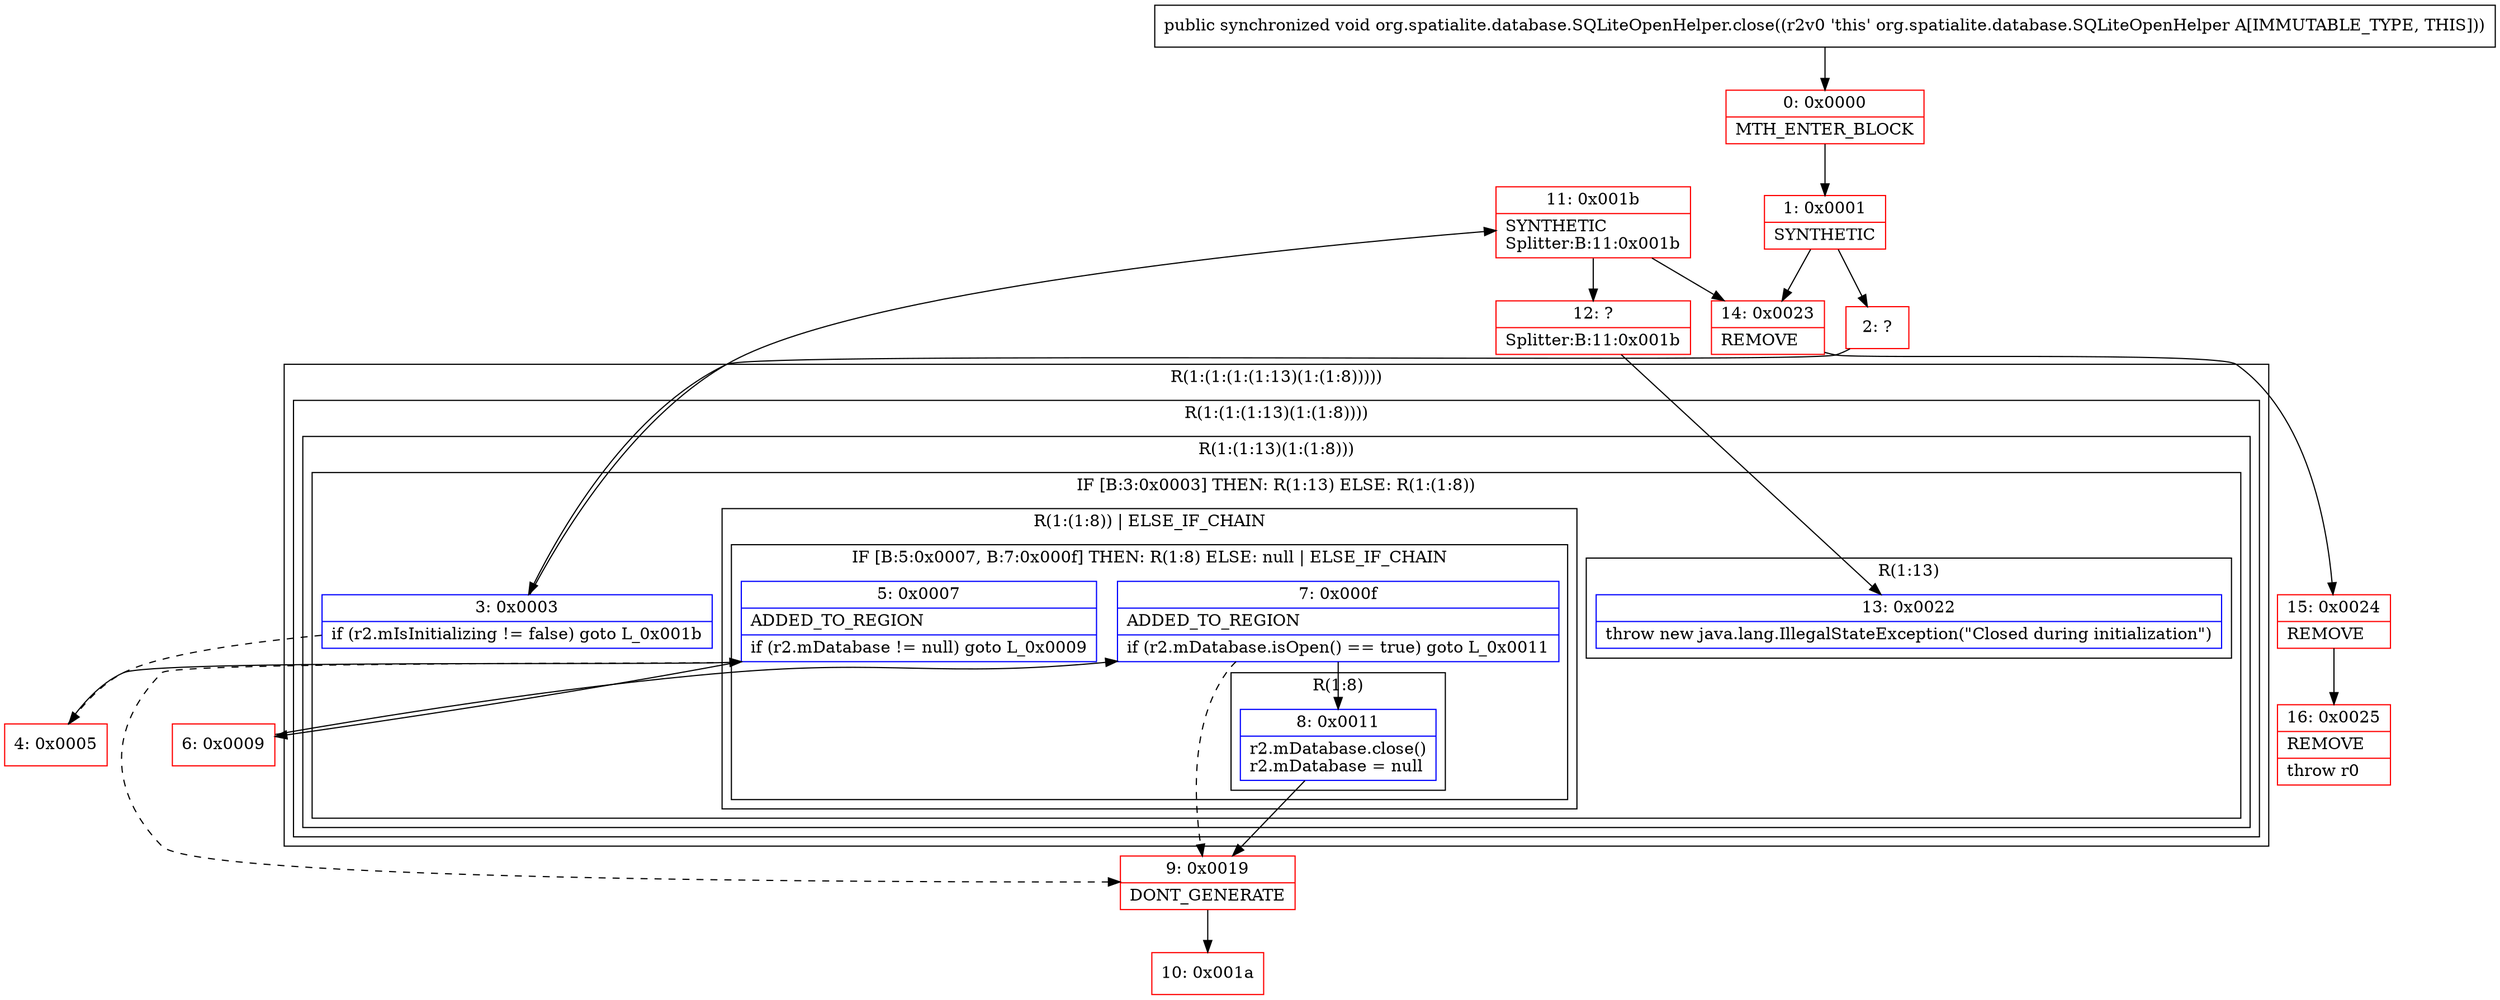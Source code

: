 digraph "CFG fororg.spatialite.database.SQLiteOpenHelper.close()V" {
subgraph cluster_Region_995874050 {
label = "R(1:(1:(1:(1:13)(1:(1:8)))))";
node [shape=record,color=blue];
subgraph cluster_Region_1008817814 {
label = "R(1:(1:(1:13)(1:(1:8))))";
node [shape=record,color=blue];
subgraph cluster_Region_701057935 {
label = "R(1:(1:13)(1:(1:8)))";
node [shape=record,color=blue];
subgraph cluster_IfRegion_1129341093 {
label = "IF [B:3:0x0003] THEN: R(1:13) ELSE: R(1:(1:8))";
node [shape=record,color=blue];
Node_3 [shape=record,label="{3\:\ 0x0003|if (r2.mIsInitializing != false) goto L_0x001b\l}"];
subgraph cluster_Region_650534408 {
label = "R(1:13)";
node [shape=record,color=blue];
Node_13 [shape=record,label="{13\:\ 0x0022|throw new java.lang.IllegalStateException(\"Closed during initialization\")\l}"];
}
subgraph cluster_Region_283453856 {
label = "R(1:(1:8)) | ELSE_IF_CHAIN\l";
node [shape=record,color=blue];
subgraph cluster_IfRegion_1939053824 {
label = "IF [B:5:0x0007, B:7:0x000f] THEN: R(1:8) ELSE: null | ELSE_IF_CHAIN\l";
node [shape=record,color=blue];
Node_5 [shape=record,label="{5\:\ 0x0007|ADDED_TO_REGION\l|if (r2.mDatabase != null) goto L_0x0009\l}"];
Node_7 [shape=record,label="{7\:\ 0x000f|ADDED_TO_REGION\l|if (r2.mDatabase.isOpen() == true) goto L_0x0011\l}"];
subgraph cluster_Region_856067743 {
label = "R(1:8)";
node [shape=record,color=blue];
Node_8 [shape=record,label="{8\:\ 0x0011|r2.mDatabase.close()\lr2.mDatabase = null\l}"];
}
}
}
}
}
}
}
Node_0 [shape=record,color=red,label="{0\:\ 0x0000|MTH_ENTER_BLOCK\l}"];
Node_1 [shape=record,color=red,label="{1\:\ 0x0001|SYNTHETIC\l}"];
Node_2 [shape=record,color=red,label="{2\:\ ?}"];
Node_4 [shape=record,color=red,label="{4\:\ 0x0005}"];
Node_6 [shape=record,color=red,label="{6\:\ 0x0009}"];
Node_9 [shape=record,color=red,label="{9\:\ 0x0019|DONT_GENERATE\l}"];
Node_10 [shape=record,color=red,label="{10\:\ 0x001a}"];
Node_11 [shape=record,color=red,label="{11\:\ 0x001b|SYNTHETIC\lSplitter:B:11:0x001b\l}"];
Node_12 [shape=record,color=red,label="{12\:\ ?|Splitter:B:11:0x001b\l}"];
Node_14 [shape=record,color=red,label="{14\:\ 0x0023|REMOVE\l}"];
Node_15 [shape=record,color=red,label="{15\:\ 0x0024|REMOVE\l}"];
Node_16 [shape=record,color=red,label="{16\:\ 0x0025|REMOVE\l|throw r0\l}"];
MethodNode[shape=record,label="{public synchronized void org.spatialite.database.SQLiteOpenHelper.close((r2v0 'this' org.spatialite.database.SQLiteOpenHelper A[IMMUTABLE_TYPE, THIS])) }"];
MethodNode -> Node_0;
Node_3 -> Node_4[style=dashed];
Node_3 -> Node_11;
Node_5 -> Node_6;
Node_5 -> Node_9[style=dashed];
Node_7 -> Node_8;
Node_7 -> Node_9[style=dashed];
Node_8 -> Node_9;
Node_0 -> Node_1;
Node_1 -> Node_2;
Node_1 -> Node_14;
Node_2 -> Node_3;
Node_4 -> Node_5;
Node_6 -> Node_7;
Node_9 -> Node_10;
Node_11 -> Node_12;
Node_11 -> Node_14;
Node_12 -> Node_13;
Node_14 -> Node_15;
Node_15 -> Node_16;
}

